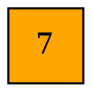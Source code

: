 digraph dump
{
node [style = filled]
	node0x5650498b5e60 [shape = "square" label = "7", fillcolor = "#ffa500"]

}
